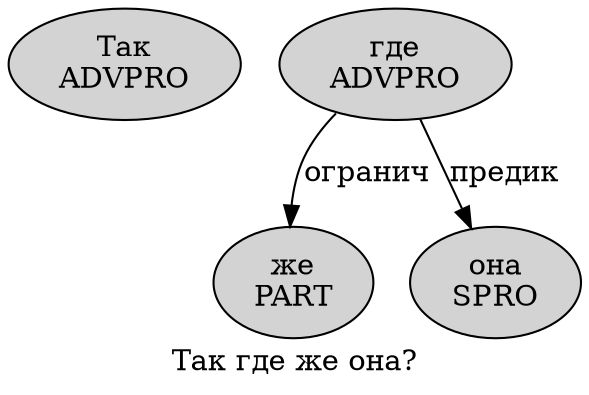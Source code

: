 digraph SENTENCE_3059 {
	graph [label="Так где же она?"]
	node [style=filled]
		0 [label="Так
ADVPRO" color="" fillcolor=lightgray penwidth=1 shape=ellipse]
		1 [label="где
ADVPRO" color="" fillcolor=lightgray penwidth=1 shape=ellipse]
		2 [label="же
PART" color="" fillcolor=lightgray penwidth=1 shape=ellipse]
		3 [label="она
SPRO" color="" fillcolor=lightgray penwidth=1 shape=ellipse]
			1 -> 2 [label="огранич"]
			1 -> 3 [label="предик"]
}